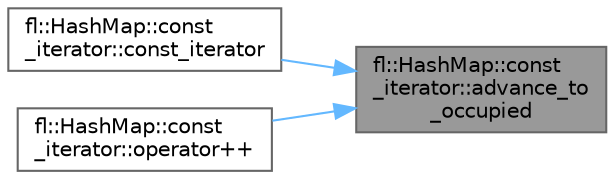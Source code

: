 digraph "fl::HashMap::const_iterator::advance_to_occupied"
{
 // INTERACTIVE_SVG=YES
 // LATEX_PDF_SIZE
  bgcolor="transparent";
  edge [fontname=Helvetica,fontsize=10,labelfontname=Helvetica,labelfontsize=10];
  node [fontname=Helvetica,fontsize=10,shape=box,height=0.2,width=0.4];
  rankdir="RL";
  Node1 [id="Node000001",label="fl::HashMap::const\l_iterator::advance_to\l_occupied",height=0.2,width=0.4,color="gray40", fillcolor="grey60", style="filled", fontcolor="black",tooltip=" "];
  Node1 -> Node2 [id="edge1_Node000001_Node000002",dir="back",color="steelblue1",style="solid",tooltip=" "];
  Node2 [id="Node000002",label="fl::HashMap::const\l_iterator::const_iterator",height=0.2,width=0.4,color="grey40", fillcolor="white", style="filled",URL="$d2/d92/structfl_1_1_hash_map_1_1const__iterator_ac9b046ce3753574f9ce22d1287ecaaa7.html#ac9b046ce3753574f9ce22d1287ecaaa7",tooltip=" "];
  Node1 -> Node3 [id="edge2_Node000001_Node000003",dir="back",color="steelblue1",style="solid",tooltip=" "];
  Node3 [id="Node000003",label="fl::HashMap::const\l_iterator::operator++",height=0.2,width=0.4,color="grey40", fillcolor="white", style="filled",URL="$d2/d92/structfl_1_1_hash_map_1_1const__iterator_a4a19002e54a043399fc342c13092457b.html#a4a19002e54a043399fc342c13092457b",tooltip=" "];
}
